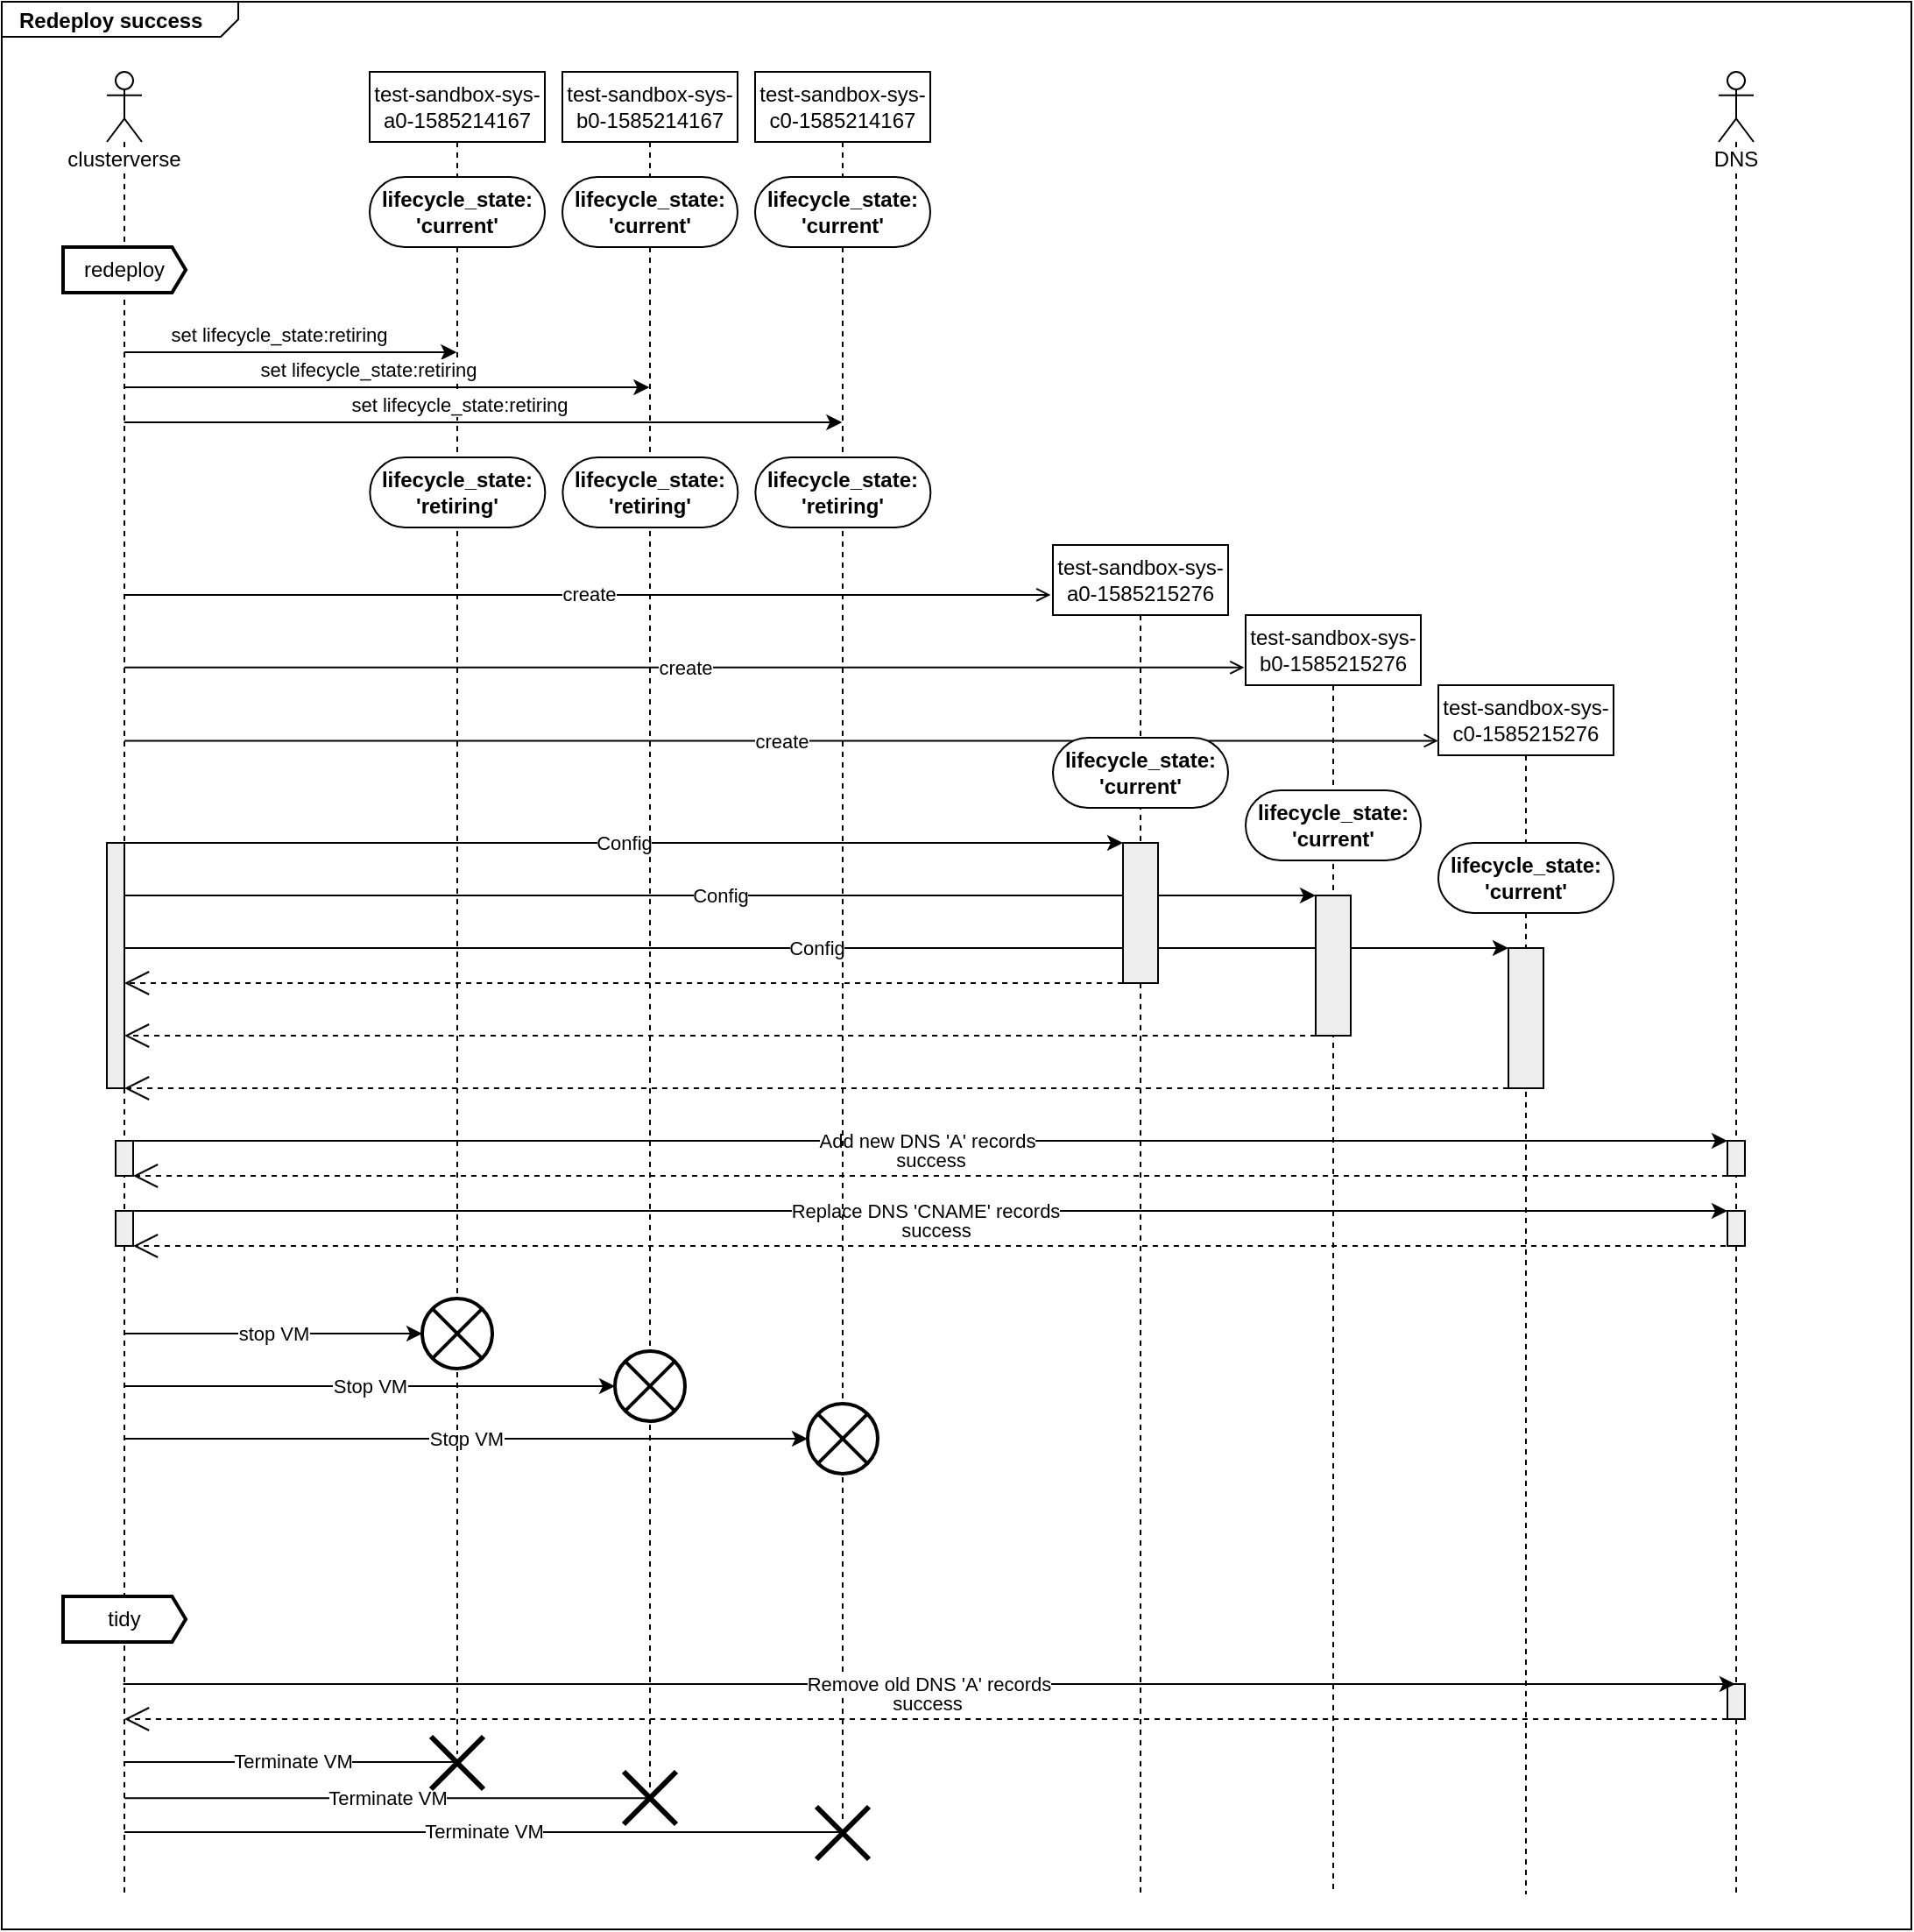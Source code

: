 <mxfile version="12.6.5" type="device" pages="3"><diagram id="ol8rSVSLMa61nnWgWaiM" name="success"><mxGraphModel dx="1479" dy="1408" grid="1" gridSize="10" guides="1" tooltips="1" connect="1" arrows="1" fold="1" page="1" pageScale="1" pageWidth="827" pageHeight="1169" math="0" shadow="0"><root><mxCell id="jCPOrDoA9X88cBvqEpzN-0"/><mxCell id="jCPOrDoA9X88cBvqEpzN-1" parent="jCPOrDoA9X88cBvqEpzN-0"/><mxCell id="jCPOrDoA9X88cBvqEpzN-45" value="&lt;p style=&quot;margin: 0px ; margin-top: 4px ; margin-left: 10px ; text-align: left&quot;&gt;&lt;b&gt;Redeploy success&lt;/b&gt;&lt;/p&gt;" style="html=1;shape=mxgraph.sysml.package;align=left;spacingLeft=5;verticalAlign=top;spacingTop=-3;labelX=135;html=1;overflow=fill;" parent="jCPOrDoA9X88cBvqEpzN-1" vertex="1"><mxGeometry x="40" y="40" width="1090" height="1100" as="geometry"/></mxCell><mxCell id="jCPOrDoA9X88cBvqEpzN-38" value="Replace DNS 'CNAME' records" style="rounded=0;orthogonalLoop=1;jettySize=auto;html=1;endArrow=classic;endFill=1;entryX=0;entryY=0;entryDx=0;entryDy=0;" parent="jCPOrDoA9X88cBvqEpzN-1" edge="1" target="YaFsm3VhWwik9DstkqXv-6"><mxGeometry relative="1" as="geometry"><mxPoint x="109.667" y="730" as="sourcePoint"/><mxPoint x="1029.5" y="730" as="targetPoint"/></mxGeometry></mxCell><mxCell id="jCPOrDoA9X88cBvqEpzN-18" value="" style="edgeStyle=none;html=1;endArrow=open;verticalAlign=bottom;endSize=12;endFill=1;dashed=1;exitX=0;exitY=1;exitDx=0;exitDy=0;" parent="jCPOrDoA9X88cBvqEpzN-1" source="jCPOrDoA9X88cBvqEpzN-7" target="jCPOrDoA9X88cBvqEpzN-23" edge="1"><mxGeometry relative="1" as="geometry"><mxPoint x="660" y="600" as="sourcePoint"/><mxPoint x="510" y="600" as="targetPoint"/></mxGeometry></mxCell><mxCell id="jCPOrDoA9X88cBvqEpzN-19" value="Config" style="edgeStyle=orthogonalEdgeStyle;rounded=0;orthogonalLoop=1;jettySize=auto;html=1;entryX=0;entryY=0;entryDx=0;entryDy=0;" parent="jCPOrDoA9X88cBvqEpzN-1" source="jCPOrDoA9X88cBvqEpzN-23" target="jCPOrDoA9X88cBvqEpzN-8" edge="1"><mxGeometry relative="1" as="geometry"><mxPoint x="139.75" y="550" as="sourcePoint"/><mxPoint x="680.25" y="550" as="targetPoint"/><Array as="points"><mxPoint x="590" y="550"/><mxPoint x="590" y="550"/></Array></mxGeometry></mxCell><mxCell id="jCPOrDoA9X88cBvqEpzN-20" value="Config" style="edgeStyle=orthogonalEdgeStyle;rounded=0;orthogonalLoop=1;jettySize=auto;html=1;entryX=0;entryY=0;entryDx=0;entryDy=0;" parent="jCPOrDoA9X88cBvqEpzN-1" source="jCPOrDoA9X88cBvqEpzN-23" target="jCPOrDoA9X88cBvqEpzN-9" edge="1"><mxGeometry relative="1" as="geometry"><mxPoint x="149.5" y="560" as="sourcePoint"/><mxPoint x="800" y="560" as="targetPoint"/><Array as="points"><mxPoint x="520" y="580"/><mxPoint x="520" y="580"/></Array></mxGeometry></mxCell><mxCell id="jCPOrDoA9X88cBvqEpzN-21" value="" style="edgeStyle=none;html=1;endArrow=open;verticalAlign=bottom;endSize=12;endFill=1;dashed=1;exitX=0;exitY=1;exitDx=0;exitDy=0;" parent="jCPOrDoA9X88cBvqEpzN-1" source="jCPOrDoA9X88cBvqEpzN-8" target="jCPOrDoA9X88cBvqEpzN-23" edge="1"><mxGeometry relative="1" as="geometry"><mxPoint x="690" y="610" as="sourcePoint"/><mxPoint x="149.5" y="610" as="targetPoint"/></mxGeometry></mxCell><mxCell id="jCPOrDoA9X88cBvqEpzN-22" value="" style="edgeStyle=none;html=1;endArrow=open;verticalAlign=bottom;endSize=12;endFill=1;dashed=1;exitX=0;exitY=1;exitDx=0;exitDy=0;" parent="jCPOrDoA9X88cBvqEpzN-1" source="jCPOrDoA9X88cBvqEpzN-9" target="jCPOrDoA9X88cBvqEpzN-23" edge="1"><mxGeometry relative="1" as="geometry"><mxPoint x="800" y="640" as="sourcePoint"/><mxPoint x="149.5" y="640" as="targetPoint"/></mxGeometry></mxCell><mxCell id="jCPOrDoA9X88cBvqEpzN-62" value="create" style="rounded=0;orthogonalLoop=1;jettySize=auto;html=1;entryX=-0.001;entryY=0.046;entryDx=0;entryDy=0;entryPerimeter=0;endArrow=open;endFill=0;" parent="jCPOrDoA9X88cBvqEpzN-1" source="jCPOrDoA9X88cBvqEpzN-23" target="jCPOrDoA9X88cBvqEpzN-52" edge="1"><mxGeometry relative="1" as="geometry"><mxPoint x="169.5" y="420.1" as="sourcePoint"/></mxGeometry></mxCell><mxCell id="jCPOrDoA9X88cBvqEpzN-63" value="create" style="edgeStyle=none;rounded=0;orthogonalLoop=1;jettySize=auto;html=1;entryX=-0.008;entryY=0.041;entryDx=0;entryDy=0;entryPerimeter=0;endArrow=open;endFill=0;" parent="jCPOrDoA9X88cBvqEpzN-1" source="jCPOrDoA9X88cBvqEpzN-23" target="jCPOrDoA9X88cBvqEpzN-51" edge="1"><mxGeometry relative="1" as="geometry"><mxPoint x="169.5" y="380.1" as="sourcePoint"/></mxGeometry></mxCell><mxCell id="jCPOrDoA9X88cBvqEpzN-64" value="create" style="edgeStyle=none;rounded=0;orthogonalLoop=1;jettySize=auto;html=1;endArrow=open;endFill=0;entryX=-0.013;entryY=0.037;entryDx=0;entryDy=0;entryPerimeter=0;" parent="jCPOrDoA9X88cBvqEpzN-1" source="jCPOrDoA9X88cBvqEpzN-23" target="jCPOrDoA9X88cBvqEpzN-50" edge="1"><mxGeometry relative="1" as="geometry"><mxPoint x="630.0" y="270" as="targetPoint"/><mxPoint x="169.5" y="339.2" as="sourcePoint"/></mxGeometry></mxCell><mxCell id="jCPOrDoA9X88cBvqEpzN-72" value="set lifecycle_state:retiring" style="edgeStyle=orthogonalEdgeStyle;rounded=0;orthogonalLoop=1;jettySize=auto;html=1;" parent="jCPOrDoA9X88cBvqEpzN-1" edge="1"><mxGeometry x="-0.069" y="10" relative="1" as="geometry"><Array as="points"><mxPoint x="200.17" y="240"/><mxPoint x="200.17" y="240"/></Array><mxPoint as="offset"/><mxPoint x="109.837" y="240.0" as="sourcePoint"/><mxPoint x="299.67" y="240.0" as="targetPoint"/></mxGeometry></mxCell><mxCell id="jCPOrDoA9X88cBvqEpzN-10" value="Config" style="edgeStyle=orthogonalEdgeStyle;rounded=0;orthogonalLoop=1;jettySize=auto;html=1;entryX=0;entryY=0;entryDx=0;entryDy=0;" parent="jCPOrDoA9X88cBvqEpzN-1" source="jCPOrDoA9X88cBvqEpzN-23" target="jCPOrDoA9X88cBvqEpzN-7" edge="1"><mxGeometry relative="1" as="geometry"><Array as="points"><mxPoint x="410" y="520"/><mxPoint x="410" y="520"/></Array></mxGeometry></mxCell><mxCell id="jCPOrDoA9X88cBvqEpzN-27" value="Add new DNS 'A' records" style="rounded=0;orthogonalLoop=1;jettySize=auto;html=1;endArrow=classic;endFill=1;entryX=0;entryY=0;entryDx=0;entryDy=0;" parent="jCPOrDoA9X88cBvqEpzN-1" edge="1" target="YaFsm3VhWwik9DstkqXv-0" source="jCPOrDoA9X88cBvqEpzN-23"><mxGeometry relative="1" as="geometry"><mxPoint x="109.667" y="700" as="sourcePoint"/><mxPoint x="1029.5" y="700" as="targetPoint"/></mxGeometry></mxCell><mxCell id="jCPOrDoA9X88cBvqEpzN-33" value="stop VM" style="rounded=0;orthogonalLoop=1;jettySize=auto;html=1;entryX=0;entryY=0.5;entryDx=0;entryDy=0;entryPerimeter=0;endArrow=classic;endFill=1;" parent="jCPOrDoA9X88cBvqEpzN-1" target="jCPOrDoA9X88cBvqEpzN-32" edge="1"><mxGeometry relative="1" as="geometry"><mxPoint x="109.5" y="800" as="sourcePoint"/></mxGeometry></mxCell><mxCell id="jCPOrDoA9X88cBvqEpzN-36" value="Stop VM" style="edgeStyle=none;rounded=0;orthogonalLoop=1;jettySize=auto;html=1;entryX=0;entryY=0.5;entryDx=0;entryDy=0;entryPerimeter=0;endArrow=classic;endFill=1;" parent="jCPOrDoA9X88cBvqEpzN-1" target="jCPOrDoA9X88cBvqEpzN-35" edge="1"><mxGeometry relative="1" as="geometry"><mxPoint x="109.5" y="830" as="sourcePoint"/></mxGeometry></mxCell><mxCell id="jCPOrDoA9X88cBvqEpzN-37" value="Stop VM" style="edgeStyle=none;rounded=0;orthogonalLoop=1;jettySize=auto;html=1;entryX=0;entryY=0.5;entryDx=0;entryDy=0;entryPerimeter=0;endArrow=classic;endFill=1;" parent="jCPOrDoA9X88cBvqEpzN-1" target="jCPOrDoA9X88cBvqEpzN-34" edge="1"><mxGeometry relative="1" as="geometry"><mxPoint x="109.5" y="860" as="sourcePoint"/></mxGeometry></mxCell><mxCell id="EfbR5-8n7v84-gq3_CXG-19" value="Terminate VM" style="edgeStyle=none;rounded=0;orthogonalLoop=1;jettySize=auto;html=1;entryX=0.544;entryY=0.483;entryDx=0;entryDy=0;entryPerimeter=0;endArrow=none;endFill=0;" parent="jCPOrDoA9X88cBvqEpzN-1" source="jCPOrDoA9X88cBvqEpzN-23" target="EfbR5-8n7v84-gq3_CXG-9" edge="1"><mxGeometry relative="1" as="geometry"/></mxCell><mxCell id="EfbR5-8n7v84-gq3_CXG-20" value="Terminate VM" style="edgeStyle=none;rounded=0;orthogonalLoop=1;jettySize=auto;html=1;entryX=0.478;entryY=0.506;entryDx=0;entryDy=0;entryPerimeter=0;endArrow=none;endFill=0;" parent="jCPOrDoA9X88cBvqEpzN-1" source="jCPOrDoA9X88cBvqEpzN-23" target="EfbR5-8n7v84-gq3_CXG-13" edge="1"><mxGeometry relative="1" as="geometry"/></mxCell><mxCell id="EfbR5-8n7v84-gq3_CXG-21" value="Terminate VM" style="edgeStyle=none;rounded=0;orthogonalLoop=1;jettySize=auto;html=1;entryX=0.5;entryY=0.483;entryDx=0;entryDy=0;entryPerimeter=0;endArrow=none;endFill=0;" parent="jCPOrDoA9X88cBvqEpzN-1" source="jCPOrDoA9X88cBvqEpzN-23" target="EfbR5-8n7v84-gq3_CXG-14" edge="1"><mxGeometry relative="1" as="geometry"/></mxCell><mxCell id="jCPOrDoA9X88cBvqEpzN-23" value="clusterverse" style="shape=umlLifeline;participant=umlActor;perimeter=lifelinePerimeter;whiteSpace=wrap;html=1;container=1;collapsible=0;recursiveResize=0;verticalAlign=top;spacingTop=36;labelBackgroundColor=#ffffff;outlineConnect=0;" parent="jCPOrDoA9X88cBvqEpzN-1" vertex="1"><mxGeometry x="100" y="80" width="20" height="1040" as="geometry"/></mxCell><mxCell id="jCPOrDoA9X88cBvqEpzN-39" value="" style="shape=rect;html=1;fillColor=#eeeeee;" parent="jCPOrDoA9X88cBvqEpzN-23" vertex="1"><mxGeometry y="440" width="10" height="140" as="geometry"/></mxCell><mxCell id="jCPOrDoA9X88cBvqEpzN-43" value="" style="shape=rect;html=1;fillColor=#eeeeee;" parent="jCPOrDoA9X88cBvqEpzN-23" vertex="1"><mxGeometry x="5" y="610" width="10" height="20" as="geometry"/></mxCell><mxCell id="YaFsm3VhWwik9DstkqXv-5" value="" style="shape=rect;html=1;fillColor=#eeeeee;" vertex="1" parent="jCPOrDoA9X88cBvqEpzN-23"><mxGeometry x="5" y="650" width="10" height="20" as="geometry"/></mxCell><mxCell id="jCPOrDoA9X88cBvqEpzN-24" value="test-sandbox-sys-a0-1585214167" style="shape=umlLifeline;perimeter=lifelinePerimeter;whiteSpace=wrap;html=1;container=1;collapsible=0;recursiveResize=0;outlineConnect=0;rounded=0;glass=0;shadow=0;" parent="jCPOrDoA9X88cBvqEpzN-1" vertex="1"><mxGeometry x="250" y="80" width="100" height="960" as="geometry"/></mxCell><mxCell id="jCPOrDoA9X88cBvqEpzN-80" value="lifecycle_state: 'retiring'" style="html=1;shape=mxgraph.sysml.cont;fontStyle=1;align=center;whiteSpace=wrap;" parent="jCPOrDoA9X88cBvqEpzN-24" vertex="1"><mxGeometry x="0.17" y="220" width="100" height="40" as="geometry"/></mxCell><mxCell id="jCPOrDoA9X88cBvqEpzN-32" value="" style="html=1;shape=mxgraph.sysml.flowFinal;strokeWidth=2;verticalLabelPosition=bottom;verticalAlignment=top;" parent="jCPOrDoA9X88cBvqEpzN-24" vertex="1"><mxGeometry x="30" y="700" width="40" height="40" as="geometry"/></mxCell><mxCell id="EfbR5-8n7v84-gq3_CXG-9" value="" style="shape=umlDestroy;whiteSpace=wrap;html=1;strokeWidth=3;" parent="jCPOrDoA9X88cBvqEpzN-24" vertex="1"><mxGeometry x="35" y="950" width="30" height="30" as="geometry"/></mxCell><mxCell id="jCPOrDoA9X88cBvqEpzN-47" value="test-sandbox-sys-b0-1585214167" style="shape=umlLifeline;perimeter=lifelinePerimeter;whiteSpace=wrap;html=1;container=1;collapsible=0;recursiveResize=0;outlineConnect=0;" parent="jCPOrDoA9X88cBvqEpzN-1" vertex="1"><mxGeometry x="360" y="80" width="100" height="980" as="geometry"/></mxCell><mxCell id="jCPOrDoA9X88cBvqEpzN-35" value="" style="html=1;shape=mxgraph.sysml.flowFinal;strokeWidth=2;verticalLabelPosition=bottom;verticalAlignment=top;" parent="jCPOrDoA9X88cBvqEpzN-47" vertex="1"><mxGeometry x="30" y="730" width="40" height="40" as="geometry"/></mxCell><mxCell id="jCPOrDoA9X88cBvqEpzN-48" value="test-sandbox-sys-c0-1585214167" style="shape=umlLifeline;perimeter=lifelinePerimeter;whiteSpace=wrap;html=1;container=1;collapsible=0;recursiveResize=0;outlineConnect=0;" parent="jCPOrDoA9X88cBvqEpzN-1" vertex="1"><mxGeometry x="470" y="80" width="100" height="1000" as="geometry"/></mxCell><mxCell id="jCPOrDoA9X88cBvqEpzN-34" value="" style="html=1;shape=mxgraph.sysml.flowFinal;strokeWidth=2;verticalLabelPosition=bottom;verticalAlignment=top;" parent="jCPOrDoA9X88cBvqEpzN-48" vertex="1"><mxGeometry x="30" y="760" width="40" height="40" as="geometry"/></mxCell><mxCell id="jCPOrDoA9X88cBvqEpzN-50" value="test-sandbox-sys-a0-1585215276" style="shape=umlLifeline;perimeter=lifelinePerimeter;whiteSpace=wrap;html=1;container=1;collapsible=0;recursiveResize=0;outlineConnect=0;" parent="jCPOrDoA9X88cBvqEpzN-1" vertex="1"><mxGeometry x="640" y="350" width="100" height="770" as="geometry"/></mxCell><mxCell id="jCPOrDoA9X88cBvqEpzN-7" value="" style="shape=rect;html=1;fillColor=#eeeeee;" parent="jCPOrDoA9X88cBvqEpzN-50" vertex="1"><mxGeometry x="40" y="170" width="20" height="80" as="geometry"/></mxCell><mxCell id="jCPOrDoA9X88cBvqEpzN-51" value="test-sandbox-sys-b0-1585215276" style="shape=umlLifeline;perimeter=lifelinePerimeter;whiteSpace=wrap;html=1;container=1;collapsible=0;recursiveResize=0;outlineConnect=0;" parent="jCPOrDoA9X88cBvqEpzN-1" vertex="1"><mxGeometry x="750" y="390" width="100" height="730" as="geometry"/></mxCell><mxCell id="jCPOrDoA9X88cBvqEpzN-8" value="" style="shape=rect;html=1;fillColor=#eeeeee;" parent="jCPOrDoA9X88cBvqEpzN-51" vertex="1"><mxGeometry x="40" y="160" width="20" height="80" as="geometry"/></mxCell><mxCell id="jCPOrDoA9X88cBvqEpzN-52" value="test-sandbox-sys-c0-1585215276" style="shape=umlLifeline;perimeter=lifelinePerimeter;whiteSpace=wrap;html=1;container=1;collapsible=0;recursiveResize=0;outlineConnect=0;" parent="jCPOrDoA9X88cBvqEpzN-1" vertex="1"><mxGeometry x="860" y="430" width="100" height="690" as="geometry"/></mxCell><mxCell id="jCPOrDoA9X88cBvqEpzN-9" value="" style="shape=rect;html=1;fillColor=#eeeeee;" parent="jCPOrDoA9X88cBvqEpzN-52" vertex="1"><mxGeometry x="40" y="150" width="20" height="80" as="geometry"/></mxCell><mxCell id="jCPOrDoA9X88cBvqEpzN-69" value="lifecycle_state: 'current'" style="html=1;shape=mxgraph.sysml.cont;fontStyle=1;align=center;whiteSpace=wrap;" parent="jCPOrDoA9X88cBvqEpzN-1" vertex="1"><mxGeometry x="250" y="140" width="100" height="40" as="geometry"/></mxCell><mxCell id="jCPOrDoA9X88cBvqEpzN-70" value="lifecycle_state: 'current'" style="html=1;shape=mxgraph.sysml.cont;fontStyle=1;align=center;whiteSpace=wrap;" parent="jCPOrDoA9X88cBvqEpzN-1" vertex="1"><mxGeometry x="360" y="140" width="100" height="40" as="geometry"/></mxCell><mxCell id="jCPOrDoA9X88cBvqEpzN-71" value="lifecycle_state: 'current'" style="html=1;shape=mxgraph.sysml.cont;fontStyle=1;align=center;whiteSpace=wrap;" parent="jCPOrDoA9X88cBvqEpzN-1" vertex="1"><mxGeometry x="470" y="140" width="100" height="40" as="geometry"/></mxCell><mxCell id="jCPOrDoA9X88cBvqEpzN-73" value="set lifecycle_state:retiring" style="edgeStyle=orthogonalEdgeStyle;rounded=0;orthogonalLoop=1;jettySize=auto;html=1;" parent="jCPOrDoA9X88cBvqEpzN-1" edge="1"><mxGeometry x="-0.069" y="10" relative="1" as="geometry"><mxPoint x="109.837" y="260.0" as="sourcePoint"/><mxPoint x="409.67" y="260.0" as="targetPoint"/><Array as="points"><mxPoint x="350.17" y="260"/><mxPoint x="350.17" y="260"/></Array><mxPoint as="offset"/></mxGeometry></mxCell><mxCell id="jCPOrDoA9X88cBvqEpzN-74" value="set lifecycle_state:retiring" style="edgeStyle=orthogonalEdgeStyle;rounded=0;orthogonalLoop=1;jettySize=auto;html=1;" parent="jCPOrDoA9X88cBvqEpzN-1" edge="1"><mxGeometry x="-0.069" y="10" relative="1" as="geometry"><mxPoint x="109.837" y="280.0" as="sourcePoint"/><mxPoint x="519.67" y="280.0" as="targetPoint"/><Array as="points"><mxPoint x="390.17" y="280"/><mxPoint x="390.17" y="280"/></Array><mxPoint as="offset"/></mxGeometry></mxCell><mxCell id="jCPOrDoA9X88cBvqEpzN-75" value="lifecycle_state: 'current'" style="html=1;shape=mxgraph.sysml.cont;fontStyle=1;align=center;whiteSpace=wrap;" parent="jCPOrDoA9X88cBvqEpzN-1" vertex="1"><mxGeometry x="640" y="460" width="100" height="40" as="geometry"/></mxCell><mxCell id="jCPOrDoA9X88cBvqEpzN-76" value="lifecycle_state: 'current'" style="html=1;shape=mxgraph.sysml.cont;fontStyle=1;align=center;whiteSpace=wrap;" parent="jCPOrDoA9X88cBvqEpzN-1" vertex="1"><mxGeometry x="750" y="490" width="100" height="40" as="geometry"/></mxCell><mxCell id="jCPOrDoA9X88cBvqEpzN-77" value="lifecycle_state: 'current'" style="html=1;shape=mxgraph.sysml.cont;fontStyle=1;align=center;whiteSpace=wrap;" parent="jCPOrDoA9X88cBvqEpzN-1" vertex="1"><mxGeometry x="860" y="520" width="100" height="40" as="geometry"/></mxCell><mxCell id="jCPOrDoA9X88cBvqEpzN-78" value="lifecycle_state: 'retiring'" style="html=1;shape=mxgraph.sysml.cont;fontStyle=1;align=center;whiteSpace=wrap;" parent="jCPOrDoA9X88cBvqEpzN-1" vertex="1"><mxGeometry x="470.17" y="300" width="100" height="40" as="geometry"/></mxCell><mxCell id="jCPOrDoA9X88cBvqEpzN-79" value="lifecycle_state: 'retiring'" style="html=1;shape=mxgraph.sysml.cont;fontStyle=1;align=center;whiteSpace=wrap;" parent="jCPOrDoA9X88cBvqEpzN-1" vertex="1"><mxGeometry x="360.17" y="300" width="100" height="40" as="geometry"/></mxCell><mxCell id="jCPOrDoA9X88cBvqEpzN-26" value="DNS" style="shape=umlLifeline;participant=umlActor;perimeter=lifelinePerimeter;whiteSpace=wrap;html=1;container=1;collapsible=0;recursiveResize=0;verticalAlign=top;spacingTop=36;labelBackgroundColor=#ffffff;outlineConnect=0;" parent="jCPOrDoA9X88cBvqEpzN-1" vertex="1"><mxGeometry x="1020" y="80" width="20" height="1040" as="geometry"/></mxCell><mxCell id="YaFsm3VhWwik9DstkqXv-0" value="" style="shape=rect;html=1;fillColor=#eeeeee;" vertex="1" parent="jCPOrDoA9X88cBvqEpzN-26"><mxGeometry x="5" y="610" width="10" height="20" as="geometry"/></mxCell><mxCell id="YaFsm3VhWwik9DstkqXv-6" value="" style="shape=rect;html=1;fillColor=#eeeeee;" vertex="1" parent="jCPOrDoA9X88cBvqEpzN-26"><mxGeometry x="5" y="650" width="10" height="20" as="geometry"/></mxCell><mxCell id="BTzjJ-zq-XVXQgKFwqrD-0" value="" style="shape=rect;html=1;fillColor=#eeeeee;" vertex="1" parent="jCPOrDoA9X88cBvqEpzN-26"><mxGeometry x="5" y="920" width="10" height="20" as="geometry"/></mxCell><mxCell id="EfbR5-8n7v84-gq3_CXG-7" value="redeploy" style="html=1;shape=mxgraph.sysml.sendSigAct;strokeWidth=2;whiteSpace=wrap;align=center;" parent="jCPOrDoA9X88cBvqEpzN-1" vertex="1"><mxGeometry x="75" y="180" width="70" height="25.94" as="geometry"/></mxCell><mxCell id="EfbR5-8n7v84-gq3_CXG-8" value="Remove old DNS 'A' records" style="rounded=0;orthogonalLoop=1;jettySize=auto;html=1;endArrow=classic;endFill=1;" parent="jCPOrDoA9X88cBvqEpzN-1" edge="1"><mxGeometry relative="1" as="geometry"><mxPoint x="109.324" y="1000" as="sourcePoint"/><mxPoint x="1029.5" y="1000" as="targetPoint"/></mxGeometry></mxCell><mxCell id="EfbR5-8n7v84-gq3_CXG-22" value="tidy" style="html=1;shape=mxgraph.sysml.sendSigAct;strokeWidth=2;whiteSpace=wrap;align=center;" parent="jCPOrDoA9X88cBvqEpzN-1" vertex="1"><mxGeometry x="75" y="950" width="70" height="25.94" as="geometry"/></mxCell><mxCell id="EfbR5-8n7v84-gq3_CXG-13" value="" style="shape=umlDestroy;whiteSpace=wrap;html=1;strokeWidth=3;" parent="jCPOrDoA9X88cBvqEpzN-1" vertex="1"><mxGeometry x="395" y="1050" width="30" height="30" as="geometry"/></mxCell><mxCell id="EfbR5-8n7v84-gq3_CXG-14" value="" style="shape=umlDestroy;whiteSpace=wrap;html=1;strokeWidth=3;" parent="jCPOrDoA9X88cBvqEpzN-1" vertex="1"><mxGeometry x="505" y="1070" width="30" height="30" as="geometry"/></mxCell><mxCell id="YaFsm3VhWwik9DstkqXv-2" value="success" style="edgeStyle=none;html=1;endArrow=open;verticalAlign=bottom;endSize=12;endFill=1;dashed=1;exitX=0;exitY=0.5;exitDx=0;exitDy=0;" edge="1" parent="jCPOrDoA9X88cBvqEpzN-1"><mxGeometry relative="1" as="geometry"><mxPoint x="1025.0" y="710" as="sourcePoint"/><mxPoint x="115" y="710" as="targetPoint"/><mxPoint as="offset"/></mxGeometry></mxCell><mxCell id="YaFsm3VhWwik9DstkqXv-4" value="success" style="edgeStyle=none;html=1;endArrow=open;verticalAlign=bottom;endSize=12;endFill=1;dashed=1;entryX=1;entryY=1;entryDx=0;entryDy=0;" edge="1" parent="jCPOrDoA9X88cBvqEpzN-1" target="YaFsm3VhWwik9DstkqXv-5"><mxGeometry relative="1" as="geometry"><mxPoint x="1030" y="750" as="sourcePoint"/><mxPoint x="120" y="750" as="targetPoint"/><mxPoint as="offset"/></mxGeometry></mxCell><mxCell id="BTzjJ-zq-XVXQgKFwqrD-1" value="success" style="edgeStyle=none;html=1;endArrow=open;verticalAlign=bottom;endSize=12;endFill=1;dashed=1;exitX=0;exitY=1;exitDx=0;exitDy=0;" edge="1" parent="jCPOrDoA9X88cBvqEpzN-1" source="BTzjJ-zq-XVXQgKFwqrD-0" target="jCPOrDoA9X88cBvqEpzN-23"><mxGeometry relative="1" as="geometry"><mxPoint x="1020" y="1020" as="sourcePoint"/><mxPoint x="105" y="1020" as="targetPoint"/><mxPoint as="offset"/></mxGeometry></mxCell></root></mxGraphModel></diagram><diagram id="WKX9jAhHInAEIP8TNxRN" name="rollback"><mxGraphModel dx="1479" dy="1408" grid="1" gridSize="10" guides="1" tooltips="1" connect="1" arrows="1" fold="1" page="1" pageScale="1" pageWidth="827" pageHeight="1169" math="0" shadow="0"><root><mxCell id="nTfwV5r18xeWw4Z6cCOD-0"/><mxCell id="nTfwV5r18xeWw4Z6cCOD-1" parent="nTfwV5r18xeWw4Z6cCOD-0"/><mxCell id="HANqbqQ_k_qpV_ZFm3fW-0" value="&lt;p style=&quot;margin: 0px ; margin-top: 4px ; margin-left: 10px ; text-align: left&quot;&gt;&lt;b&gt;Redeploy failure - rolllback&lt;/b&gt;&lt;/p&gt;" style="html=1;shape=mxgraph.sysml.package;align=left;spacingLeft=5;verticalAlign=top;spacingTop=-3;labelX=135;html=1;overflow=fill;" vertex="1" parent="nTfwV5r18xeWw4Z6cCOD-1"><mxGeometry x="40" y="40" width="1090" height="1530" as="geometry"/></mxCell><mxCell id="HANqbqQ_k_qpV_ZFm3fW-1" value="FAILURE" style="edgeStyle=none;html=1;endArrow=open;verticalAlign=bottom;endSize=12;endFill=1;dashed=1;exitX=0;exitY=1;exitDx=0;exitDy=0;" edge="1" parent="nTfwV5r18xeWw4Z6cCOD-1" source="HANqbqQ_k_qpV_ZFm3fW-30" target="HANqbqQ_k_qpV_ZFm3fW-18"><mxGeometry relative="1" as="geometry"><mxPoint x="660" y="600" as="sourcePoint"/><mxPoint x="510" y="600" as="targetPoint"/></mxGeometry></mxCell><mxCell id="HANqbqQ_k_qpV_ZFm3fW-2" value="Config" style="edgeStyle=orthogonalEdgeStyle;rounded=0;orthogonalLoop=1;jettySize=auto;html=1;entryX=0;entryY=0;entryDx=0;entryDy=0;" edge="1" parent="nTfwV5r18xeWw4Z6cCOD-1" source="HANqbqQ_k_qpV_ZFm3fW-18" target="HANqbqQ_k_qpV_ZFm3fW-32"><mxGeometry relative="1" as="geometry"><mxPoint x="139.75" y="550" as="sourcePoint"/><mxPoint x="680.25" y="550" as="targetPoint"/><Array as="points"><mxPoint x="590" y="550"/><mxPoint x="590" y="550"/></Array></mxGeometry></mxCell><mxCell id="HANqbqQ_k_qpV_ZFm3fW-3" value="Config" style="edgeStyle=orthogonalEdgeStyle;rounded=0;orthogonalLoop=1;jettySize=auto;html=1;entryX=0;entryY=0;entryDx=0;entryDy=0;" edge="1" parent="nTfwV5r18xeWw4Z6cCOD-1" source="HANqbqQ_k_qpV_ZFm3fW-18" target="HANqbqQ_k_qpV_ZFm3fW-34"><mxGeometry relative="1" as="geometry"><mxPoint x="149.5" y="560" as="sourcePoint"/><mxPoint x="800" y="560" as="targetPoint"/><Array as="points"><mxPoint x="520" y="580"/><mxPoint x="520" y="580"/></Array></mxGeometry></mxCell><mxCell id="HANqbqQ_k_qpV_ZFm3fW-4" value="FAILURE" style="edgeStyle=none;html=1;endArrow=open;verticalAlign=bottom;endSize=12;endFill=1;dashed=1;exitX=0;exitY=1;exitDx=0;exitDy=0;" edge="1" parent="nTfwV5r18xeWw4Z6cCOD-1" source="HANqbqQ_k_qpV_ZFm3fW-32" target="HANqbqQ_k_qpV_ZFm3fW-18"><mxGeometry relative="1" as="geometry"><mxPoint x="690" y="610" as="sourcePoint"/><mxPoint x="149.5" y="610" as="targetPoint"/></mxGeometry></mxCell><mxCell id="HANqbqQ_k_qpV_ZFm3fW-5" value="FAILURE" style="edgeStyle=none;html=1;endArrow=open;verticalAlign=bottom;endSize=12;endFill=1;dashed=1;exitX=0;exitY=1;exitDx=0;exitDy=0;" edge="1" parent="nTfwV5r18xeWw4Z6cCOD-1" source="HANqbqQ_k_qpV_ZFm3fW-34" target="HANqbqQ_k_qpV_ZFm3fW-18"><mxGeometry relative="1" as="geometry"><mxPoint x="800" y="640" as="sourcePoint"/><mxPoint x="149.5" y="640" as="targetPoint"/></mxGeometry></mxCell><mxCell id="HANqbqQ_k_qpV_ZFm3fW-6" value="create" style="rounded=0;orthogonalLoop=1;jettySize=auto;html=1;entryX=-0.001;entryY=0.046;entryDx=0;entryDy=0;entryPerimeter=0;endArrow=open;endFill=0;" edge="1" parent="nTfwV5r18xeWw4Z6cCOD-1" source="HANqbqQ_k_qpV_ZFm3fW-18" target="HANqbqQ_k_qpV_ZFm3fW-33"><mxGeometry relative="1" as="geometry"><mxPoint x="169.5" y="420.1" as="sourcePoint"/></mxGeometry></mxCell><mxCell id="HANqbqQ_k_qpV_ZFm3fW-7" value="create" style="edgeStyle=none;rounded=0;orthogonalLoop=1;jettySize=auto;html=1;entryX=-0.008;entryY=0.041;entryDx=0;entryDy=0;entryPerimeter=0;endArrow=open;endFill=0;" edge="1" parent="nTfwV5r18xeWw4Z6cCOD-1" source="HANqbqQ_k_qpV_ZFm3fW-18" target="HANqbqQ_k_qpV_ZFm3fW-31"><mxGeometry relative="1" as="geometry"><mxPoint x="169.5" y="380.1" as="sourcePoint"/></mxGeometry></mxCell><mxCell id="HANqbqQ_k_qpV_ZFm3fW-8" value="create" style="edgeStyle=none;rounded=0;orthogonalLoop=1;jettySize=auto;html=1;endArrow=open;endFill=0;entryX=-0.013;entryY=0.037;entryDx=0;entryDy=0;entryPerimeter=0;" edge="1" parent="nTfwV5r18xeWw4Z6cCOD-1" source="HANqbqQ_k_qpV_ZFm3fW-18" target="HANqbqQ_k_qpV_ZFm3fW-29"><mxGeometry relative="1" as="geometry"><mxPoint x="630.0" y="270" as="targetPoint"/><mxPoint x="169.5" y="339.2" as="sourcePoint"/></mxGeometry></mxCell><mxCell id="HANqbqQ_k_qpV_ZFm3fW-9" value="set lifecycle_state:redeployfail" style="rounded=0;orthogonalLoop=1;jettySize=auto;html=1;" edge="1" parent="nTfwV5r18xeWw4Z6cCOD-1"><mxGeometry x="-0.069" y="10" relative="1" as="geometry"><mxPoint as="offset"/><mxPoint x="109.81" y="860" as="sourcePoint"/><mxPoint x="689.5" y="860" as="targetPoint"/></mxGeometry></mxCell><mxCell id="HANqbqQ_k_qpV_ZFm3fW-10" value="Config" style="edgeStyle=orthogonalEdgeStyle;rounded=0;orthogonalLoop=1;jettySize=auto;html=1;entryX=0;entryY=0;entryDx=0;entryDy=0;" edge="1" parent="nTfwV5r18xeWw4Z6cCOD-1" source="HANqbqQ_k_qpV_ZFm3fW-18" target="HANqbqQ_k_qpV_ZFm3fW-30"><mxGeometry relative="1" as="geometry"><Array as="points"><mxPoint x="410" y="520"/><mxPoint x="410" y="520"/></Array></mxGeometry></mxCell><mxCell id="HANqbqQ_k_qpV_ZFm3fW-12" value="stop VM" style="rounded=0;orthogonalLoop=1;jettySize=auto;html=1;entryX=0;entryY=0.5;entryDx=0;entryDy=0;entryPerimeter=0;endArrow=classic;endFill=1;fillColor=#f8cecc;strokeColor=#000000;" edge="1" parent="nTfwV5r18xeWw4Z6cCOD-1" target="HANqbqQ_k_qpV_ZFm3fW-23"><mxGeometry relative="1" as="geometry"><mxPoint x="109.5" y="1155.29" as="sourcePoint"/></mxGeometry></mxCell><mxCell id="HANqbqQ_k_qpV_ZFm3fW-13" value="Stop VM" style="edgeStyle=none;rounded=0;orthogonalLoop=1;jettySize=auto;html=1;entryX=0;entryY=0.5;entryDx=0;entryDy=0;entryPerimeter=0;endArrow=classic;endFill=1;" edge="1" parent="nTfwV5r18xeWw4Z6cCOD-1" target="HANqbqQ_k_qpV_ZFm3fW-26"><mxGeometry relative="1" as="geometry"><mxPoint x="109.5" y="1185.29" as="sourcePoint"/></mxGeometry></mxCell><mxCell id="HANqbqQ_k_qpV_ZFm3fW-14" value="Stop VM" style="edgeStyle=none;rounded=0;orthogonalLoop=1;jettySize=auto;html=1;entryX=0;entryY=0.5;entryDx=0;entryDy=0;entryPerimeter=0;endArrow=classic;endFill=1;" edge="1" parent="nTfwV5r18xeWw4Z6cCOD-1" target="HANqbqQ_k_qpV_ZFm3fW-28"><mxGeometry relative="1" as="geometry"><mxPoint x="109.5" y="1215.29" as="sourcePoint"/></mxGeometry></mxCell><mxCell id="HANqbqQ_k_qpV_ZFm3fW-15" value="Terminate VM" style="edgeStyle=none;rounded=0;orthogonalLoop=1;jettySize=auto;html=1;entryX=0.544;entryY=0.483;entryDx=0;entryDy=0;entryPerimeter=0;endArrow=none;endFill=0;" edge="1" parent="nTfwV5r18xeWw4Z6cCOD-1" source="HANqbqQ_k_qpV_ZFm3fW-18" target="HANqbqQ_k_qpV_ZFm3fW-24"><mxGeometry relative="1" as="geometry"><mxPoint x="143.644" y="1394.49" as="sourcePoint"/></mxGeometry></mxCell><mxCell id="HANqbqQ_k_qpV_ZFm3fW-16" value="Terminate VM" style="edgeStyle=none;rounded=0;orthogonalLoop=1;jettySize=auto;html=1;entryX=0.478;entryY=0.506;entryDx=0;entryDy=0;entryPerimeter=0;endArrow=none;endFill=0;" edge="1" parent="nTfwV5r18xeWw4Z6cCOD-1" source="HANqbqQ_k_qpV_ZFm3fW-18" target="HANqbqQ_k_qpV_ZFm3fW-51"><mxGeometry relative="1" as="geometry"><mxPoint x="115.004" y="1445.18" as="sourcePoint"/></mxGeometry></mxCell><mxCell id="HANqbqQ_k_qpV_ZFm3fW-17" value="Terminate VM" style="edgeStyle=none;rounded=0;orthogonalLoop=1;jettySize=auto;html=1;entryX=0.5;entryY=0.483;entryDx=0;entryDy=0;entryPerimeter=0;endArrow=none;endFill=0;" edge="1" parent="nTfwV5r18xeWw4Z6cCOD-1" source="HANqbqQ_k_qpV_ZFm3fW-18" target="HANqbqQ_k_qpV_ZFm3fW-52"><mxGeometry relative="1" as="geometry"><mxPoint x="115.004" y="1464.49" as="sourcePoint"/></mxGeometry></mxCell><mxCell id="HANqbqQ_k_qpV_ZFm3fW-18" value="clusterverse" style="shape=umlLifeline;participant=umlActor;perimeter=lifelinePerimeter;whiteSpace=wrap;html=1;container=1;collapsible=0;recursiveResize=0;verticalAlign=top;spacingTop=36;labelBackgroundColor=#ffffff;outlineConnect=0;" vertex="1" parent="nTfwV5r18xeWw4Z6cCOD-1"><mxGeometry x="100" y="80" width="20" height="1440" as="geometry"/></mxCell><mxCell id="HANqbqQ_k_qpV_ZFm3fW-19" value="" style="shape=rect;html=1;fillColor=#eeeeee;" vertex="1" parent="HANqbqQ_k_qpV_ZFm3fW-18"><mxGeometry y="440" width="10" height="140" as="geometry"/></mxCell><mxCell id="pdQfYisxygQtUFLn6CG--0" value="" style="shape=rect;html=1;fillColor=#eeeeee;" vertex="1" parent="HANqbqQ_k_qpV_ZFm3fW-18"><mxGeometry x="5" y="1000" width="10" height="20" as="geometry"/></mxCell><mxCell id="HANqbqQ_k_qpV_ZFm3fW-21" value="test-sandbox-sys-a0-1585214167" style="shape=umlLifeline;perimeter=lifelinePerimeter;whiteSpace=wrap;html=1;container=1;collapsible=0;recursiveResize=0;outlineConnect=0;rounded=0;glass=0;shadow=0;" vertex="1" parent="nTfwV5r18xeWw4Z6cCOD-1"><mxGeometry x="250" y="80" width="100" height="1440" as="geometry"/></mxCell><mxCell id="HANqbqQ_k_qpV_ZFm3fW-25" value="test-sandbox-sys-b0-1585214167" style="shape=umlLifeline;perimeter=lifelinePerimeter;whiteSpace=wrap;html=1;container=1;collapsible=0;recursiveResize=0;outlineConnect=0;" vertex="1" parent="nTfwV5r18xeWw4Z6cCOD-1"><mxGeometry x="360" y="80" width="100" height="1440" as="geometry"/></mxCell><mxCell id="HANqbqQ_k_qpV_ZFm3fW-27" value="test-sandbox-sys-c0-1585214167" style="shape=umlLifeline;perimeter=lifelinePerimeter;whiteSpace=wrap;html=1;container=1;collapsible=0;recursiveResize=0;outlineConnect=0;" vertex="1" parent="nTfwV5r18xeWw4Z6cCOD-1"><mxGeometry x="470" y="80" width="100" height="1440" as="geometry"/></mxCell><mxCell id="HANqbqQ_k_qpV_ZFm3fW-29" value="test-sandbox-sys-a0-1585215276" style="shape=umlLifeline;perimeter=lifelinePerimeter;whiteSpace=wrap;html=1;container=1;collapsible=0;recursiveResize=0;outlineConnect=0;" vertex="1" parent="nTfwV5r18xeWw4Z6cCOD-1"><mxGeometry x="640" y="350" width="100" height="1060" as="geometry"/></mxCell><mxCell id="HANqbqQ_k_qpV_ZFm3fW-30" value="" style="shape=rect;html=1;fillColor=#eeeeee;" vertex="1" parent="HANqbqQ_k_qpV_ZFm3fW-29"><mxGeometry x="40" y="170" width="20" height="80" as="geometry"/></mxCell><mxCell id="HANqbqQ_k_qpV_ZFm3fW-23" value="" style="html=1;shape=mxgraph.sysml.flowFinal;strokeWidth=2;verticalLabelPosition=bottom;verticalAlignment=top;" vertex="1" parent="HANqbqQ_k_qpV_ZFm3fW-29"><mxGeometry x="30" y="785.29" width="40" height="40" as="geometry"/></mxCell><mxCell id="HANqbqQ_k_qpV_ZFm3fW-24" value="" style="shape=umlDestroy;whiteSpace=wrap;html=1;strokeWidth=3;" vertex="1" parent="HANqbqQ_k_qpV_ZFm3fW-29"><mxGeometry x="35.0" y="1050" width="30" height="30" as="geometry"/></mxCell><mxCell id="HANqbqQ_k_qpV_ZFm3fW-31" value="test-sandbox-sys-b0-1585215276" style="shape=umlLifeline;perimeter=lifelinePerimeter;whiteSpace=wrap;html=1;container=1;collapsible=0;recursiveResize=0;outlineConnect=0;" vertex="1" parent="nTfwV5r18xeWw4Z6cCOD-1"><mxGeometry x="750" y="390" width="100" height="1040" as="geometry"/></mxCell><mxCell id="HANqbqQ_k_qpV_ZFm3fW-32" value="" style="shape=rect;html=1;fillColor=#eeeeee;" vertex="1" parent="HANqbqQ_k_qpV_ZFm3fW-31"><mxGeometry x="40" y="160" width="20" height="80" as="geometry"/></mxCell><mxCell id="HANqbqQ_k_qpV_ZFm3fW-26" value="" style="html=1;shape=mxgraph.sysml.flowFinal;strokeWidth=2;verticalLabelPosition=bottom;verticalAlignment=top;" vertex="1" parent="HANqbqQ_k_qpV_ZFm3fW-31"><mxGeometry x="30" y="775.29" width="40" height="40" as="geometry"/></mxCell><mxCell id="HANqbqQ_k_qpV_ZFm3fW-33" value="test-sandbox-sys-c0-1585215276" style="shape=umlLifeline;perimeter=lifelinePerimeter;whiteSpace=wrap;html=1;container=1;collapsible=0;recursiveResize=0;outlineConnect=0;" vertex="1" parent="nTfwV5r18xeWw4Z6cCOD-1"><mxGeometry x="860" y="430" width="100" height="1020" as="geometry"/></mxCell><mxCell id="HANqbqQ_k_qpV_ZFm3fW-34" value="" style="shape=rect;html=1;fillColor=#eeeeee;" vertex="1" parent="HANqbqQ_k_qpV_ZFm3fW-33"><mxGeometry x="40" y="150" width="20" height="80" as="geometry"/></mxCell><mxCell id="HANqbqQ_k_qpV_ZFm3fW-28" value="" style="html=1;shape=mxgraph.sysml.flowFinal;strokeWidth=2;verticalLabelPosition=bottom;verticalAlignment=top;" vertex="1" parent="HANqbqQ_k_qpV_ZFm3fW-33"><mxGeometry x="30" y="765.29" width="40" height="40" as="geometry"/></mxCell><mxCell id="HANqbqQ_k_qpV_ZFm3fW-35" value="lifecycle_state: 'current'" style="html=1;shape=mxgraph.sysml.cont;fontStyle=1;align=center;whiteSpace=wrap;" vertex="1" parent="nTfwV5r18xeWw4Z6cCOD-1"><mxGeometry x="250" y="140" width="100" height="40" as="geometry"/></mxCell><mxCell id="HANqbqQ_k_qpV_ZFm3fW-36" value="lifecycle_state: 'current'" style="html=1;shape=mxgraph.sysml.cont;fontStyle=1;align=center;whiteSpace=wrap;" vertex="1" parent="nTfwV5r18xeWw4Z6cCOD-1"><mxGeometry x="360" y="140" width="100" height="40" as="geometry"/></mxCell><mxCell id="HANqbqQ_k_qpV_ZFm3fW-37" value="lifecycle_state: 'current'" style="html=1;shape=mxgraph.sysml.cont;fontStyle=1;align=center;whiteSpace=wrap;" vertex="1" parent="nTfwV5r18xeWw4Z6cCOD-1"><mxGeometry x="470" y="140" width="100" height="40" as="geometry"/></mxCell><mxCell id="HANqbqQ_k_qpV_ZFm3fW-40" value="lifecycle_state: 'current'" style="html=1;shape=mxgraph.sysml.cont;fontStyle=1;align=center;whiteSpace=wrap;" vertex="1" parent="nTfwV5r18xeWw4Z6cCOD-1"><mxGeometry x="640" y="460" width="100" height="40" as="geometry"/></mxCell><mxCell id="HANqbqQ_k_qpV_ZFm3fW-41" value="lifecycle_state: 'current'" style="html=1;shape=mxgraph.sysml.cont;fontStyle=1;align=center;whiteSpace=wrap;" vertex="1" parent="nTfwV5r18xeWw4Z6cCOD-1"><mxGeometry x="750" y="490" width="100" height="40" as="geometry"/></mxCell><mxCell id="HANqbqQ_k_qpV_ZFm3fW-42" value="lifecycle_state: 'current'" style="html=1;shape=mxgraph.sysml.cont;fontStyle=1;align=center;whiteSpace=wrap;" vertex="1" parent="nTfwV5r18xeWw4Z6cCOD-1"><mxGeometry x="860" y="520" width="100" height="40" as="geometry"/></mxCell><mxCell id="HANqbqQ_k_qpV_ZFm3fW-43" value="lifecycle_state: 'redeployfail'" style="html=1;shape=mxgraph.sysml.cont;fontStyle=1;align=center;whiteSpace=wrap;" vertex="1" parent="nTfwV5r18xeWw4Z6cCOD-1"><mxGeometry x="860" y="910" width="100" height="40" as="geometry"/></mxCell><mxCell id="HANqbqQ_k_qpV_ZFm3fW-44" value="lifecycle_state: 'redeployfail'" style="html=1;shape=mxgraph.sysml.cont;fontStyle=1;align=center;whiteSpace=wrap;" vertex="1" parent="nTfwV5r18xeWw4Z6cCOD-1"><mxGeometry x="750" y="910" width="100" height="40" as="geometry"/></mxCell><mxCell id="HANqbqQ_k_qpV_ZFm3fW-45" value="DNS" style="shape=umlLifeline;participant=umlActor;perimeter=lifelinePerimeter;whiteSpace=wrap;html=1;container=1;collapsible=0;recursiveResize=0;verticalAlign=top;spacingTop=36;labelBackgroundColor=#ffffff;outlineConnect=0;" vertex="1" parent="nTfwV5r18xeWw4Z6cCOD-1"><mxGeometry x="1020" y="80" width="20" height="1440" as="geometry"/></mxCell><mxCell id="pdQfYisxygQtUFLn6CG--1" value="" style="shape=rect;html=1;fillColor=#eeeeee;" vertex="1" parent="HANqbqQ_k_qpV_ZFm3fW-45"><mxGeometry x="5" y="1000" width="10" height="20" as="geometry"/></mxCell><mxCell id="mV73uF73NU4iPkUdX19m-3" value="" style="shape=rect;html=1;fillColor=#eeeeee;" vertex="1" parent="HANqbqQ_k_qpV_ZFm3fW-45"><mxGeometry x="5" y="1267.71" width="10" height="20" as="geometry"/></mxCell><mxCell id="HANqbqQ_k_qpV_ZFm3fW-48" value="redeploy" style="html=1;shape=mxgraph.sysml.sendSigAct;strokeWidth=2;whiteSpace=wrap;align=center;" vertex="1" parent="nTfwV5r18xeWw4Z6cCOD-1"><mxGeometry x="75" y="180" width="70" height="25.94" as="geometry"/></mxCell><mxCell id="HANqbqQ_k_qpV_ZFm3fW-50" value="rollback" style="html=1;shape=mxgraph.sysml.sendSigAct;strokeWidth=2;whiteSpace=wrap;align=center;" vertex="1" parent="nTfwV5r18xeWw4Z6cCOD-1"><mxGeometry x="75" y="820" width="70" height="25.94" as="geometry"/></mxCell><mxCell id="HANqbqQ_k_qpV_ZFm3fW-51" value="" style="shape=umlDestroy;whiteSpace=wrap;html=1;strokeWidth=3;" vertex="1" parent="nTfwV5r18xeWw4Z6cCOD-1"><mxGeometry x="785" y="1420" width="30" height="30" as="geometry"/></mxCell><mxCell id="HANqbqQ_k_qpV_ZFm3fW-52" value="" style="shape=umlDestroy;whiteSpace=wrap;html=1;strokeWidth=3;" vertex="1" parent="nTfwV5r18xeWw4Z6cCOD-1"><mxGeometry x="895" y="1440" width="30" height="30" as="geometry"/></mxCell><mxCell id="pKAPemaZrx4NSGnblqO7-0" value="Replace DNS 'CNAME' records" style="rounded=0;orthogonalLoop=1;jettySize=auto;html=1;endArrow=classic;endFill=1;entryX=0;entryY=0;entryDx=0;entryDy=0;" edge="1" parent="nTfwV5r18xeWw4Z6cCOD-1" target="pKAPemaZrx4NSGnblqO7-5"><mxGeometry relative="1" as="geometry"><mxPoint x="109.667" y="730" as="sourcePoint"/><mxPoint x="1029.5" y="730" as="targetPoint"/></mxGeometry></mxCell><mxCell id="pKAPemaZrx4NSGnblqO7-1" value="Add new DNS 'A' records" style="rounded=0;orthogonalLoop=1;jettySize=auto;html=1;endArrow=classic;endFill=1;entryX=0;entryY=0;entryDx=0;entryDy=0;" edge="1" parent="nTfwV5r18xeWw4Z6cCOD-1" target="pKAPemaZrx4NSGnblqO7-4"><mxGeometry relative="1" as="geometry"><mxPoint x="109.5" y="690" as="sourcePoint"/><mxPoint x="1029.5" y="700" as="targetPoint"/></mxGeometry></mxCell><mxCell id="pKAPemaZrx4NSGnblqO7-2" value="" style="shape=rect;html=1;fillColor=#eeeeee;" vertex="1" parent="nTfwV5r18xeWw4Z6cCOD-1"><mxGeometry x="105" y="690" width="10" height="20" as="geometry"/></mxCell><mxCell id="pKAPemaZrx4NSGnblqO7-3" value="" style="shape=rect;html=1;fillColor=#eeeeee;" vertex="1" parent="nTfwV5r18xeWw4Z6cCOD-1"><mxGeometry x="105" y="730" width="10" height="20" as="geometry"/></mxCell><mxCell id="pKAPemaZrx4NSGnblqO7-4" value="" style="shape=rect;html=1;fillColor=#eeeeee;" vertex="1" parent="nTfwV5r18xeWw4Z6cCOD-1"><mxGeometry x="1025" y="690" width="10" height="20" as="geometry"/></mxCell><mxCell id="pKAPemaZrx4NSGnblqO7-5" value="" style="shape=rect;html=1;fillColor=#eeeeee;" vertex="1" parent="nTfwV5r18xeWw4Z6cCOD-1"><mxGeometry x="1025" y="730" width="10" height="20" as="geometry"/></mxCell><mxCell id="pKAPemaZrx4NSGnblqO7-6" value="success" style="edgeStyle=none;html=1;endArrow=open;verticalAlign=bottom;endSize=12;endFill=1;dashed=1;exitX=0;exitY=0.5;exitDx=0;exitDy=0;" edge="1" parent="nTfwV5r18xeWw4Z6cCOD-1"><mxGeometry relative="1" as="geometry"><mxPoint x="1025" y="710" as="sourcePoint"/><mxPoint x="115" y="710" as="targetPoint"/><mxPoint as="offset"/></mxGeometry></mxCell><mxCell id="pKAPemaZrx4NSGnblqO7-7" value="FAIL" style="edgeStyle=none;html=1;endArrow=open;verticalAlign=bottom;endSize=12;endFill=1;dashed=1;entryX=1;entryY=1;entryDx=0;entryDy=0;fillColor=#f8cecc;strokeColor=#b85450;fontColor=#EA6B66;" edge="1" parent="nTfwV5r18xeWw4Z6cCOD-1" target="pKAPemaZrx4NSGnblqO7-3"><mxGeometry relative="1" as="geometry"><mxPoint x="1030" y="750" as="sourcePoint"/><mxPoint x="120" y="750" as="targetPoint"/><mxPoint as="offset"/></mxGeometry></mxCell><mxCell id="pKAPemaZrx4NSGnblqO7-8" value="tidy" style="html=1;shape=mxgraph.sysml.sendSigAct;strokeWidth=2;whiteSpace=wrap;align=center;" vertex="1" parent="nTfwV5r18xeWw4Z6cCOD-1"><mxGeometry x="80" y="1280" width="70" height="25.94" as="geometry"/></mxCell><mxCell id="pdQfYisxygQtUFLn6CG--2" value="Replace DNS 'CNAME' records" style="rounded=0;orthogonalLoop=1;jettySize=auto;html=1;endArrow=classic;endFill=1;entryX=0;entryY=0;entryDx=0;entryDy=0;exitX=1;exitY=0;exitDx=0;exitDy=0;" edge="1" parent="nTfwV5r18xeWw4Z6cCOD-1" target="pdQfYisxygQtUFLn6CG--1" source="pdQfYisxygQtUFLn6CG--0"><mxGeometry relative="1" as="geometry"><mxPoint x="114.667" y="1080" as="sourcePoint"/><mxPoint x="1034.5" y="1080" as="targetPoint"/></mxGeometry></mxCell><mxCell id="pdQfYisxygQtUFLn6CG--3" value="success" style="edgeStyle=none;html=1;endArrow=open;verticalAlign=bottom;endSize=12;endFill=1;dashed=1;entryX=1;entryY=1;entryDx=0;entryDy=0;" edge="1" parent="nTfwV5r18xeWw4Z6cCOD-1" target="pdQfYisxygQtUFLn6CG--0"><mxGeometry relative="1" as="geometry"><mxPoint x="1035" y="1100" as="sourcePoint"/><mxPoint x="125" y="1100" as="targetPoint"/><mxPoint as="offset"/></mxGeometry></mxCell><mxCell id="HANqbqQ_k_qpV_ZFm3fW-22" value="lifecycle_state: 'redeployfail'" style="html=1;shape=mxgraph.sysml.cont;fontStyle=1;align=center;whiteSpace=wrap;" vertex="1" parent="nTfwV5r18xeWw4Z6cCOD-1"><mxGeometry x="640" y="910" width="100" height="40" as="geometry"/></mxCell><mxCell id="pdQfYisxygQtUFLn6CG--6" value="set lifecycle_state:redeployfail" style="rounded=0;orthogonalLoop=1;jettySize=auto;html=1;" edge="1" parent="nTfwV5r18xeWw4Z6cCOD-1"><mxGeometry x="-0.069" y="10" relative="1" as="geometry"><mxPoint as="offset"/><mxPoint x="109.5" y="880" as="sourcePoint"/><mxPoint x="799.5" y="880" as="targetPoint"/></mxGeometry></mxCell><mxCell id="pdQfYisxygQtUFLn6CG--7" value="set lifecycle_state:redeployfail" style="rounded=0;orthogonalLoop=1;jettySize=auto;html=1;" edge="1" parent="nTfwV5r18xeWw4Z6cCOD-1" target="HANqbqQ_k_qpV_ZFm3fW-33"><mxGeometry x="-0.069" y="10" relative="1" as="geometry"><mxPoint as="offset"/><mxPoint x="110.1" y="900" as="sourcePoint"/><mxPoint x="809.5" y="900" as="targetPoint"/></mxGeometry></mxCell><mxCell id="fheANW3mYa0F5e683lv7-0" value="set lifecycle_state:retiring" style="edgeStyle=orthogonalEdgeStyle;rounded=0;orthogonalLoop=1;jettySize=auto;html=1;" edge="1" parent="nTfwV5r18xeWw4Z6cCOD-1"><mxGeometry x="-0.069" y="10" relative="1" as="geometry"><Array as="points"><mxPoint x="200.17" y="240"/><mxPoint x="200.17" y="240"/></Array><mxPoint as="offset"/><mxPoint x="109.837" y="240.0" as="sourcePoint"/><mxPoint x="299.67" y="240.0" as="targetPoint"/></mxGeometry></mxCell><mxCell id="fheANW3mYa0F5e683lv7-1" value="lifecycle_state: 'retiring'" style="html=1;shape=mxgraph.sysml.cont;fontStyle=1;align=center;whiteSpace=wrap;" vertex="1" parent="nTfwV5r18xeWw4Z6cCOD-1"><mxGeometry x="250.17" y="300" width="100" height="40" as="geometry"/></mxCell><mxCell id="fheANW3mYa0F5e683lv7-2" value="set lifecycle_state:retiring" style="edgeStyle=orthogonalEdgeStyle;rounded=0;orthogonalLoop=1;jettySize=auto;html=1;" edge="1" parent="nTfwV5r18xeWw4Z6cCOD-1"><mxGeometry x="-0.069" y="10" relative="1" as="geometry"><mxPoint x="109.837" y="260.0" as="sourcePoint"/><mxPoint x="409.67" y="260.0" as="targetPoint"/><Array as="points"><mxPoint x="350.17" y="260"/><mxPoint x="350.17" y="260"/></Array><mxPoint as="offset"/></mxGeometry></mxCell><mxCell id="fheANW3mYa0F5e683lv7-3" value="set lifecycle_state:retiring" style="edgeStyle=orthogonalEdgeStyle;rounded=0;orthogonalLoop=1;jettySize=auto;html=1;" edge="1" parent="nTfwV5r18xeWw4Z6cCOD-1"><mxGeometry x="-0.069" y="10" relative="1" as="geometry"><mxPoint x="109.837" y="280.0" as="sourcePoint"/><mxPoint x="519.67" y="280.0" as="targetPoint"/><Array as="points"><mxPoint x="390.17" y="280"/><mxPoint x="390.17" y="280"/></Array><mxPoint as="offset"/></mxGeometry></mxCell><mxCell id="fheANW3mYa0F5e683lv7-4" value="lifecycle_state: 'retiring'" style="html=1;shape=mxgraph.sysml.cont;fontStyle=1;align=center;whiteSpace=wrap;" vertex="1" parent="nTfwV5r18xeWw4Z6cCOD-1"><mxGeometry x="470.17" y="300" width="100" height="40" as="geometry"/></mxCell><mxCell id="fheANW3mYa0F5e683lv7-5" value="lifecycle_state: 'retiring'" style="html=1;shape=mxgraph.sysml.cont;fontStyle=1;align=center;whiteSpace=wrap;" vertex="1" parent="nTfwV5r18xeWw4Z6cCOD-1"><mxGeometry x="360.17" y="300" width="100" height="40" as="geometry"/></mxCell><mxCell id="fheANW3mYa0F5e683lv7-6" value="set lifecycle_state:current" style="edgeStyle=orthogonalEdgeStyle;rounded=0;orthogonalLoop=1;jettySize=auto;html=1;" edge="1" parent="nTfwV5r18xeWw4Z6cCOD-1"><mxGeometry x="-0.069" y="10" relative="1" as="geometry"><Array as="points"><mxPoint x="200" y="950"/><mxPoint x="200" y="950"/></Array><mxPoint as="offset"/><mxPoint x="109.667" y="950.0" as="sourcePoint"/><mxPoint x="299.5" y="950.0" as="targetPoint"/></mxGeometry></mxCell><mxCell id="fheANW3mYa0F5e683lv7-7" value="lifecycle_state: 'current'" style="html=1;shape=mxgraph.sysml.cont;fontStyle=1;align=center;whiteSpace=wrap;" vertex="1" parent="nTfwV5r18xeWw4Z6cCOD-1"><mxGeometry x="250.0" y="1010" width="100" height="40" as="geometry"/></mxCell><mxCell id="fheANW3mYa0F5e683lv7-8" value="lifecycle_state:current" style="edgeStyle=orthogonalEdgeStyle;rounded=0;orthogonalLoop=1;jettySize=auto;html=1;" edge="1" parent="nTfwV5r18xeWw4Z6cCOD-1"><mxGeometry x="-0.069" y="10" relative="1" as="geometry"><mxPoint x="109.667" y="970.0" as="sourcePoint"/><mxPoint x="409.5" y="970.0" as="targetPoint"/><Array as="points"><mxPoint x="350" y="970"/><mxPoint x="350" y="970"/></Array><mxPoint as="offset"/></mxGeometry></mxCell><mxCell id="fheANW3mYa0F5e683lv7-9" value="lifecycle_state:current" style="edgeStyle=orthogonalEdgeStyle;rounded=0;orthogonalLoop=1;jettySize=auto;html=1;" edge="1" parent="nTfwV5r18xeWw4Z6cCOD-1"><mxGeometry x="-0.069" y="10" relative="1" as="geometry"><mxPoint x="109.667" y="990.0" as="sourcePoint"/><mxPoint x="519.5" y="990.0" as="targetPoint"/><Array as="points"><mxPoint x="390" y="990"/><mxPoint x="390" y="990"/></Array><mxPoint as="offset"/></mxGeometry></mxCell><mxCell id="fheANW3mYa0F5e683lv7-10" value="lifecycle_state: 'current'" style="html=1;shape=mxgraph.sysml.cont;fontStyle=1;align=center;whiteSpace=wrap;" vertex="1" parent="nTfwV5r18xeWw4Z6cCOD-1"><mxGeometry x="470" y="1010" width="100" height="40" as="geometry"/></mxCell><mxCell id="fheANW3mYa0F5e683lv7-11" value="lifecycle_state: 'current'" style="html=1;shape=mxgraph.sysml.cont;fontStyle=1;align=center;whiteSpace=wrap;" vertex="1" parent="nTfwV5r18xeWw4Z6cCOD-1"><mxGeometry x="360" y="1010" width="100" height="40" as="geometry"/></mxCell><mxCell id="mV73uF73NU4iPkUdX19m-4" value="Remove old DNS 'A' records" style="rounded=0;orthogonalLoop=1;jettySize=auto;html=1;endArrow=classic;endFill=1;entryX=0;entryY=0;entryDx=0;entryDy=0;" edge="1" parent="nTfwV5r18xeWw4Z6cCOD-1" target="mV73uF73NU4iPkUdX19m-3"><mxGeometry relative="1" as="geometry"><mxPoint x="110" y="1348" as="sourcePoint"/><mxPoint x="1019.5" y="1347.71" as="targetPoint"/></mxGeometry></mxCell><mxCell id="mV73uF73NU4iPkUdX19m-5" value="success" style="edgeStyle=none;html=1;endArrow=open;verticalAlign=bottom;endSize=12;endFill=1;dashed=1;exitX=0;exitY=1;exitDx=0;exitDy=0;" edge="1" parent="nTfwV5r18xeWw4Z6cCOD-1" source="mV73uF73NU4iPkUdX19m-3"><mxGeometry relative="1" as="geometry"><mxPoint x="1010" y="1367.71" as="sourcePoint"/><mxPoint x="110" y="1368" as="targetPoint"/><mxPoint as="offset"/></mxGeometry></mxCell></root></mxGraphModel></diagram><diagram name="states" id="8ce9d11a-91a2-4d17-14d8-a56ed91bf033"><mxGraphModel dx="1088" dy="968" grid="1" gridSize="10" guides="1" tooltips="1" connect="1" arrows="1" fold="1" page="1" pageScale="1" pageWidth="827" pageHeight="1169" background="#ffffff" math="0" shadow="0"><root><mxCell id="0"/><mxCell id="1" parent="0"/><mxCell id="g_bax1lPjtO-81B64SYU-7" value="NewVM" style="shape=mxgraph.sysml.compState;align=left;verticalAlign=top;spacingTop=-3;spacingLeft=18;strokeWidth=1;recursiveResize=0;" parent="1" vertex="1"><mxGeometry x="40" y="40" width="270" height="530" as="geometry"/></mxCell><mxCell id="d7YOBvAqZJF3MzfwfmXT-53" value="redeploy_start" style="edgeStyle=orthogonalEdgeStyle;rounded=1;orthogonalLoop=1;jettySize=auto;html=1;" parent="1" source="d7YOBvAqZJF3MzfwfmXT-54" target="d7YOBvAqZJF3MzfwfmXT-56" edge="1"><mxGeometry relative="1" as="geometry"/></mxCell><mxCell id="d7YOBvAqZJF3MzfwfmXT-54" value="" style="shape=ellipse;html=1;fillColor=#000000;fontSize=18;fontColor=#ffffff;" parent="1" vertex="1"><mxGeometry x="110" y="140" width="40" height="40" as="geometry"/></mxCell><mxCell id="d7YOBvAqZJF3MzfwfmXT-55" value="redeploy_fail" style="edgeStyle=orthogonalEdgeStyle;rounded=1;orthogonalLoop=1;jettySize=auto;html=1;" parent="1" source="d7YOBvAqZJF3MzfwfmXT-56" target="d7YOBvAqZJF3MzfwfmXT-59" edge="1"><mxGeometry relative="1" as="geometry"/></mxCell><mxCell id="d7YOBvAqZJF3MzfwfmXT-56" value="current" style="shape=rect;rounded=1;html=1;whiteSpace=wrap;align=center;" parent="1" vertex="1"><mxGeometry x="80" y="390" width="100" height="40" as="geometry"/></mxCell><mxCell id="d7YOBvAqZJF3MzfwfmXT-58" value="redeploy_success" style="edgeStyle=orthogonalEdgeStyle;rounded=1;orthogonalLoop=1;jettySize=auto;html=1;exitX=0.75;exitY=1;exitDx=0;exitDy=0;entryX=0.25;entryY=1;entryDx=0;entryDy=0;" parent="1" source="d7YOBvAqZJF3MzfwfmXT-56" target="d7YOBvAqZJF3MzfwfmXT-56" edge="1"><mxGeometry y="10" relative="1" as="geometry"><mxPoint x="-240" y="570" as="sourcePoint"/><mxPoint x="130" y="660" as="targetPoint"/><mxPoint as="offset"/></mxGeometry></mxCell><mxCell id="d7YOBvAqZJF3MzfwfmXT-59" value="redeployfail" style="shape=rect;rounded=1;html=1;whiteSpace=wrap;align=center;" parent="1" vertex="1"><mxGeometry x="190" y="520" width="100" height="40" as="geometry"/></mxCell><mxCell id="g_bax1lPjtO-81B64SYU-1" value="ExistingVM" style="shape=mxgraph.sysml.compState;align=left;verticalAlign=top;spacingTop=-3;spacingLeft=18;strokeWidth=1;recursiveResize=0;" parent="1" vertex="1"><mxGeometry x="390" y="40" width="270" height="530" as="geometry"/></mxCell><mxCell id="d7YOBvAqZJF3MzfwfmXT-10" value="deploy" style="edgeStyle=orthogonalEdgeStyle;rounded=1;orthogonalLoop=1;jettySize=auto;html=1;" parent="1" source="d7YOBvAqZJF3MzfwfmXT-4" target="d7YOBvAqZJF3MzfwfmXT-7" edge="1"><mxGeometry relative="1" as="geometry"/></mxCell><mxCell id="d7YOBvAqZJF3MzfwfmXT-4" value="" style="shape=ellipse;html=1;fillColor=#000000;fontSize=18;fontColor=#ffffff;" parent="1" vertex="1"><mxGeometry x="485" y="90" width="40" height="40" as="geometry"/></mxCell><mxCell id="d7YOBvAqZJF3MzfwfmXT-12" value="redeploy_success" style="edgeStyle=orthogonalEdgeStyle;rounded=1;orthogonalLoop=1;jettySize=auto;html=1;" parent="1" source="d7YOBvAqZJF3MzfwfmXT-6" target="d7YOBvAqZJF3MzfwfmXT-11" edge="1"><mxGeometry relative="1" as="geometry"/></mxCell><mxCell id="d7YOBvAqZJF3MzfwfmXT-19" value="redeploy_fail" style="edgeStyle=orthogonalEdgeStyle;rounded=1;orthogonalLoop=1;jettySize=auto;html=1;entryX=1;entryY=0.5;entryDx=0;entryDy=0;exitX=1;exitY=0.5;exitDx=0;exitDy=0;" parent="1" source="d7YOBvAqZJF3MzfwfmXT-6" target="d7YOBvAqZJF3MzfwfmXT-7" edge="1"><mxGeometry relative="1" as="geometry"><Array as="points"><mxPoint x="595" y="360"/><mxPoint x="595" y="230"/></Array></mxGeometry></mxCell><mxCell id="d7YOBvAqZJF3MzfwfmXT-6" value="retiring" style="shape=rect;rounded=1;html=1;whiteSpace=wrap;align=center;" parent="1" vertex="1"><mxGeometry x="455" y="340" width="100" height="40" as="geometry"/></mxCell><mxCell id="d7YOBvAqZJF3MzfwfmXT-8" style="edgeStyle=orthogonalEdgeStyle;rounded=1;orthogonalLoop=1;jettySize=auto;html=1;strokeColor=none;" parent="1" source="d7YOBvAqZJF3MzfwfmXT-7" target="d7YOBvAqZJF3MzfwfmXT-6" edge="1"><mxGeometry relative="1" as="geometry"/></mxCell><mxCell id="d7YOBvAqZJF3MzfwfmXT-9" value="redeploy_start" style="edgeStyle=orthogonalEdgeStyle;rounded=1;orthogonalLoop=1;jettySize=auto;html=1;" parent="1" source="d7YOBvAqZJF3MzfwfmXT-7" target="d7YOBvAqZJF3MzfwfmXT-6" edge="1"><mxGeometry relative="1" as="geometry"/></mxCell><mxCell id="d7YOBvAqZJF3MzfwfmXT-7" value="current" style="shape=rect;rounded=1;html=1;whiteSpace=wrap;align=center;" parent="1" vertex="1"><mxGeometry x="455" y="210" width="100" height="40" as="geometry"/></mxCell><mxCell id="d7YOBvAqZJF3MzfwfmXT-11" value="" style="shape=mxgraph.sysml.x;" parent="1" vertex="1"><mxGeometry x="485" y="480" width="40" height="40" as="geometry"/></mxCell></root></mxGraphModel></diagram></mxfile>